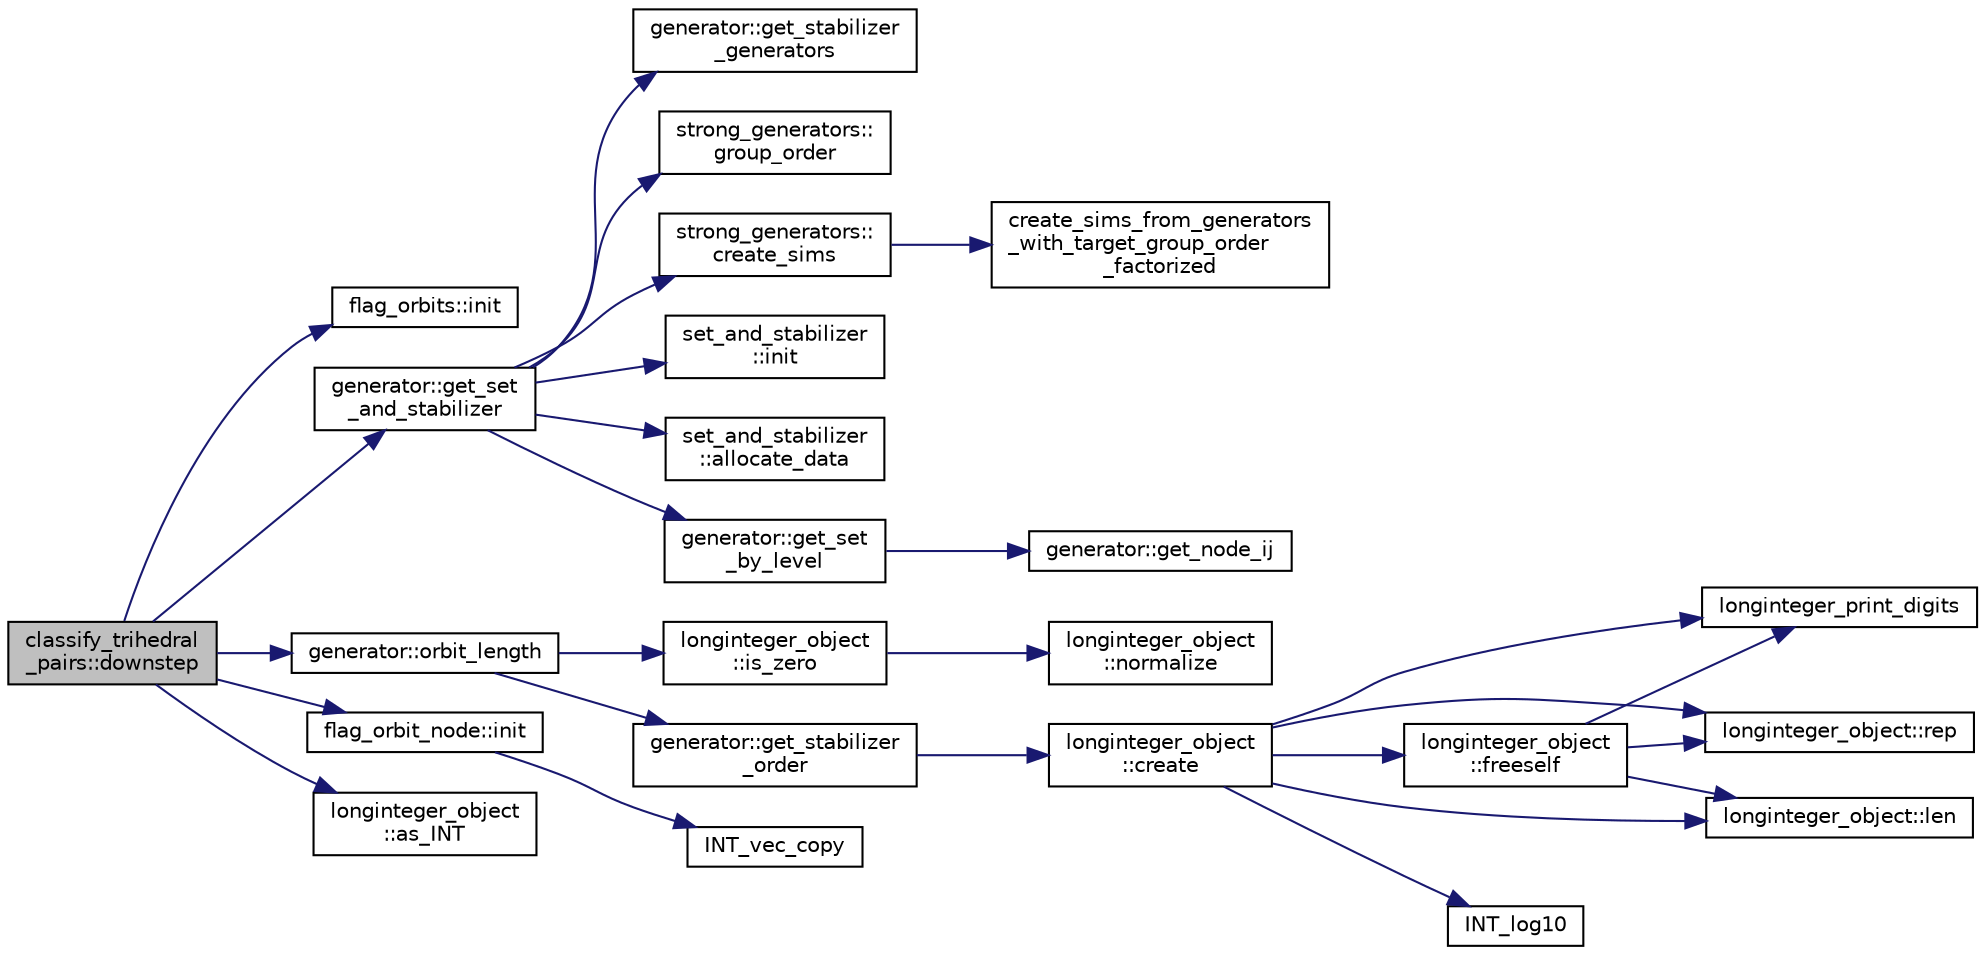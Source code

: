 digraph "classify_trihedral_pairs::downstep"
{
  edge [fontname="Helvetica",fontsize="10",labelfontname="Helvetica",labelfontsize="10"];
  node [fontname="Helvetica",fontsize="10",shape=record];
  rankdir="LR";
  Node1770 [label="classify_trihedral\l_pairs::downstep",height=0.2,width=0.4,color="black", fillcolor="grey75", style="filled", fontcolor="black"];
  Node1770 -> Node1771 [color="midnightblue",fontsize="10",style="solid",fontname="Helvetica"];
  Node1771 [label="flag_orbits::init",height=0.2,width=0.4,color="black", fillcolor="white", style="filled",URL="$d4/d77/classflag__orbits.html#a3319b31077e33267f1170b5febf07068"];
  Node1770 -> Node1772 [color="midnightblue",fontsize="10",style="solid",fontname="Helvetica"];
  Node1772 [label="generator::get_set\l_and_stabilizer",height=0.2,width=0.4,color="black", fillcolor="white", style="filled",URL="$d7/d73/classgenerator.html#a23116270f27facfd48e4190a84e0ef20"];
  Node1772 -> Node1773 [color="midnightblue",fontsize="10",style="solid",fontname="Helvetica"];
  Node1773 [label="set_and_stabilizer\l::init",height=0.2,width=0.4,color="black", fillcolor="white", style="filled",URL="$de/df6/classset__and__stabilizer.html#a9824acdea41591e8086e76aa8b2e4b53"];
  Node1772 -> Node1774 [color="midnightblue",fontsize="10",style="solid",fontname="Helvetica"];
  Node1774 [label="set_and_stabilizer\l::allocate_data",height=0.2,width=0.4,color="black", fillcolor="white", style="filled",URL="$de/df6/classset__and__stabilizer.html#ad5d7e012c6bc6fc25f491fe680aa32fa"];
  Node1772 -> Node1775 [color="midnightblue",fontsize="10",style="solid",fontname="Helvetica"];
  Node1775 [label="generator::get_set\l_by_level",height=0.2,width=0.4,color="black", fillcolor="white", style="filled",URL="$d7/d73/classgenerator.html#a3012a80d862b42c848b84584389c8594"];
  Node1775 -> Node1776 [color="midnightblue",fontsize="10",style="solid",fontname="Helvetica"];
  Node1776 [label="generator::get_node_ij",height=0.2,width=0.4,color="black", fillcolor="white", style="filled",URL="$d7/d73/classgenerator.html#a8cea5411b42336694738530732ede540"];
  Node1772 -> Node1777 [color="midnightblue",fontsize="10",style="solid",fontname="Helvetica"];
  Node1777 [label="generator::get_stabilizer\l_generators",height=0.2,width=0.4,color="black", fillcolor="white", style="filled",URL="$d7/d73/classgenerator.html#a744da633f741e1aa27701fe9d203d564"];
  Node1772 -> Node1778 [color="midnightblue",fontsize="10",style="solid",fontname="Helvetica"];
  Node1778 [label="strong_generators::\lgroup_order",height=0.2,width=0.4,color="black", fillcolor="white", style="filled",URL="$dc/d09/classstrong__generators.html#a91f453c2bfd6502b96f4b4eed16beb20"];
  Node1772 -> Node1779 [color="midnightblue",fontsize="10",style="solid",fontname="Helvetica"];
  Node1779 [label="strong_generators::\lcreate_sims",height=0.2,width=0.4,color="black", fillcolor="white", style="filled",URL="$dc/d09/classstrong__generators.html#afca700d50772a39eeb74239355ae67e1"];
  Node1779 -> Node1780 [color="midnightblue",fontsize="10",style="solid",fontname="Helvetica"];
  Node1780 [label="create_sims_from_generators\l_with_target_group_order\l_factorized",height=0.2,width=0.4,color="black", fillcolor="white", style="filled",URL="$d2/d3a/group__theory_8h.html#a40f2df36e351d6e63bd2bb196cc5b430"];
  Node1770 -> Node1781 [color="midnightblue",fontsize="10",style="solid",fontname="Helvetica"];
  Node1781 [label="generator::orbit_length",height=0.2,width=0.4,color="black", fillcolor="white", style="filled",URL="$d7/d73/classgenerator.html#a38a102d644c03c18ad901f1a815a7f6c"];
  Node1781 -> Node1782 [color="midnightblue",fontsize="10",style="solid",fontname="Helvetica"];
  Node1782 [label="generator::get_stabilizer\l_order",height=0.2,width=0.4,color="black", fillcolor="white", style="filled",URL="$d7/d73/classgenerator.html#a2a03fc974c76e47e999f3abc99e6b81d"];
  Node1782 -> Node1783 [color="midnightblue",fontsize="10",style="solid",fontname="Helvetica"];
  Node1783 [label="longinteger_object\l::create",height=0.2,width=0.4,color="black", fillcolor="white", style="filled",URL="$dd/d7e/classlonginteger__object.html#a95d2eebc60849c3963a49298b1f498c2"];
  Node1783 -> Node1784 [color="midnightblue",fontsize="10",style="solid",fontname="Helvetica"];
  Node1784 [label="longinteger_object\l::freeself",height=0.2,width=0.4,color="black", fillcolor="white", style="filled",URL="$dd/d7e/classlonginteger__object.html#a06450f8c4795d81da6d680830ef958a1"];
  Node1784 -> Node1785 [color="midnightblue",fontsize="10",style="solid",fontname="Helvetica"];
  Node1785 [label="longinteger_print_digits",height=0.2,width=0.4,color="black", fillcolor="white", style="filled",URL="$de/dc5/algebra__and__number__theory_8h.html#ac2bac7b12f5b6440b8dad275cd7a157d"];
  Node1784 -> Node1786 [color="midnightblue",fontsize="10",style="solid",fontname="Helvetica"];
  Node1786 [label="longinteger_object::rep",height=0.2,width=0.4,color="black", fillcolor="white", style="filled",URL="$dd/d7e/classlonginteger__object.html#a3ecaf12738cc721d281c416503f241e2"];
  Node1784 -> Node1787 [color="midnightblue",fontsize="10",style="solid",fontname="Helvetica"];
  Node1787 [label="longinteger_object::len",height=0.2,width=0.4,color="black", fillcolor="white", style="filled",URL="$dd/d7e/classlonginteger__object.html#a0bfeae35be8a6fd44ed7f76413596ab1"];
  Node1783 -> Node1788 [color="midnightblue",fontsize="10",style="solid",fontname="Helvetica"];
  Node1788 [label="INT_log10",height=0.2,width=0.4,color="black", fillcolor="white", style="filled",URL="$de/dc5/algebra__and__number__theory_8h.html#a98bc0a6c562370a355165d2538dac250"];
  Node1783 -> Node1785 [color="midnightblue",fontsize="10",style="solid",fontname="Helvetica"];
  Node1783 -> Node1786 [color="midnightblue",fontsize="10",style="solid",fontname="Helvetica"];
  Node1783 -> Node1787 [color="midnightblue",fontsize="10",style="solid",fontname="Helvetica"];
  Node1781 -> Node1789 [color="midnightblue",fontsize="10",style="solid",fontname="Helvetica"];
  Node1789 [label="longinteger_object\l::is_zero",height=0.2,width=0.4,color="black", fillcolor="white", style="filled",URL="$dd/d7e/classlonginteger__object.html#a0946732d08e5180a00480f4c40667101"];
  Node1789 -> Node1790 [color="midnightblue",fontsize="10",style="solid",fontname="Helvetica"];
  Node1790 [label="longinteger_object\l::normalize",height=0.2,width=0.4,color="black", fillcolor="white", style="filled",URL="$dd/d7e/classlonginteger__object.html#ae27040d862a5624e98fc9582daa889ee"];
  Node1770 -> Node1791 [color="midnightblue",fontsize="10",style="solid",fontname="Helvetica"];
  Node1791 [label="flag_orbit_node::init",height=0.2,width=0.4,color="black", fillcolor="white", style="filled",URL="$df/dd1/classflag__orbit__node.html#ada76817a0bfc8cc9d5db35172408d646"];
  Node1791 -> Node1792 [color="midnightblue",fontsize="10",style="solid",fontname="Helvetica"];
  Node1792 [label="INT_vec_copy",height=0.2,width=0.4,color="black", fillcolor="white", style="filled",URL="$df/dbf/sajeeb_8_c.html#ac2d875e27e009af6ec04d17254d11075"];
  Node1770 -> Node1793 [color="midnightblue",fontsize="10",style="solid",fontname="Helvetica"];
  Node1793 [label="longinteger_object\l::as_INT",height=0.2,width=0.4,color="black", fillcolor="white", style="filled",URL="$dd/d7e/classlonginteger__object.html#afb992d4679a6741acc63c8bcba27971e"];
}
